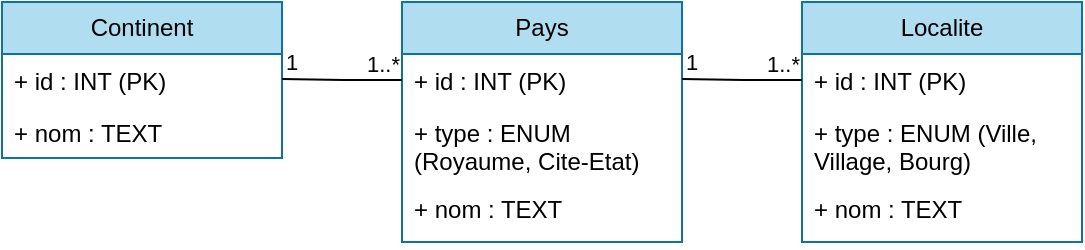 <mxfile version="27.1.4">
  <diagram name="Page-1" id="y4mOB2nKH5gZpXuVBQw_">
    <mxGraphModel dx="1042" dy="622" grid="1" gridSize="10" guides="1" tooltips="1" connect="1" arrows="1" fold="1" page="1" pageScale="1" pageWidth="827" pageHeight="1169" math="0" shadow="0">
      <root>
        <mxCell id="0" />
        <mxCell id="1" parent="0" />
        <mxCell id="kVc0vEzlieYLhaQhBmGk-24" value="Continent" style="swimlane;fontStyle=0;childLayout=stackLayout;horizontal=1;startSize=26;fillColor=#b1ddf0;horizontalStack=0;resizeParent=1;resizeParentMax=0;resizeLast=0;collapsible=1;marginBottom=0;whiteSpace=wrap;html=1;strokeColor=#10739e;" vertex="1" parent="1">
          <mxGeometry x="40" y="40" width="140" height="78" as="geometry" />
        </mxCell>
        <mxCell id="kVc0vEzlieYLhaQhBmGk-25" value="+ id : INT (PK)" style="text;strokeColor=none;fillColor=none;align=left;verticalAlign=top;spacingLeft=4;spacingRight=4;overflow=hidden;rotatable=0;points=[[0,0.5],[1,0.5]];portConstraint=eastwest;whiteSpace=wrap;html=1;" vertex="1" parent="kVc0vEzlieYLhaQhBmGk-24">
          <mxGeometry y="26" width="140" height="26" as="geometry" />
        </mxCell>
        <mxCell id="kVc0vEzlieYLhaQhBmGk-26" value="+ nom : TEXT" style="text;strokeColor=none;fillColor=none;align=left;verticalAlign=top;spacingLeft=4;spacingRight=4;overflow=hidden;rotatable=0;points=[[0,0.5],[1,0.5]];portConstraint=eastwest;whiteSpace=wrap;html=1;" vertex="1" parent="kVc0vEzlieYLhaQhBmGk-24">
          <mxGeometry y="52" width="140" height="26" as="geometry" />
        </mxCell>
        <mxCell id="kVc0vEzlieYLhaQhBmGk-28" value="Pays" style="swimlane;fontStyle=0;childLayout=stackLayout;horizontal=1;startSize=26;fillColor=#b1ddf0;horizontalStack=0;resizeParent=1;resizeParentMax=0;resizeLast=0;collapsible=1;marginBottom=0;whiteSpace=wrap;html=1;strokeColor=#10739e;" vertex="1" parent="1">
          <mxGeometry x="240" y="40" width="140" height="120" as="geometry" />
        </mxCell>
        <mxCell id="kVc0vEzlieYLhaQhBmGk-29" value="+ id : INT (PK)" style="text;strokeColor=none;fillColor=none;align=left;verticalAlign=top;spacingLeft=4;spacingRight=4;overflow=hidden;rotatable=0;points=[[0,0.5],[1,0.5]];portConstraint=eastwest;whiteSpace=wrap;html=1;" vertex="1" parent="kVc0vEzlieYLhaQhBmGk-28">
          <mxGeometry y="26" width="140" height="26" as="geometry" />
        </mxCell>
        <mxCell id="kVc0vEzlieYLhaQhBmGk-30" value="+ type : ENUM (Royaume, Cite-Etat)" style="text;strokeColor=none;fillColor=none;align=left;verticalAlign=top;spacingLeft=4;spacingRight=4;overflow=hidden;rotatable=0;points=[[0,0.5],[1,0.5]];portConstraint=eastwest;whiteSpace=wrap;html=1;" vertex="1" parent="kVc0vEzlieYLhaQhBmGk-28">
          <mxGeometry y="52" width="140" height="38" as="geometry" />
        </mxCell>
        <mxCell id="kVc0vEzlieYLhaQhBmGk-31" value="+ nom : TEXT" style="text;strokeColor=none;fillColor=none;align=left;verticalAlign=top;spacingLeft=4;spacingRight=4;overflow=hidden;rotatable=0;points=[[0,0.5],[1,0.5]];portConstraint=eastwest;whiteSpace=wrap;html=1;" vertex="1" parent="kVc0vEzlieYLhaQhBmGk-28">
          <mxGeometry y="90" width="140" height="30" as="geometry" />
        </mxCell>
        <mxCell id="kVc0vEzlieYLhaQhBmGk-37" value="" style="endArrow=none;html=1;edgeStyle=orthogonalEdgeStyle;rounded=0;" edge="1" parent="1">
          <mxGeometry relative="1" as="geometry">
            <mxPoint x="180" y="78.5" as="sourcePoint" />
            <mxPoint x="240" y="79" as="targetPoint" />
          </mxGeometry>
        </mxCell>
        <mxCell id="kVc0vEzlieYLhaQhBmGk-38" value="1" style="edgeLabel;resizable=0;html=1;align=left;verticalAlign=bottom;" connectable="0" vertex="1" parent="kVc0vEzlieYLhaQhBmGk-37">
          <mxGeometry x="-1" relative="1" as="geometry" />
        </mxCell>
        <mxCell id="kVc0vEzlieYLhaQhBmGk-39" value="1..*" style="edgeLabel;resizable=0;html=1;align=right;verticalAlign=bottom;" connectable="0" vertex="1" parent="kVc0vEzlieYLhaQhBmGk-37">
          <mxGeometry x="1" relative="1" as="geometry" />
        </mxCell>
        <mxCell id="kVc0vEzlieYLhaQhBmGk-41" value="Localite" style="swimlane;fontStyle=0;childLayout=stackLayout;horizontal=1;startSize=26;fillColor=#b1ddf0;horizontalStack=0;resizeParent=1;resizeParentMax=0;resizeLast=0;collapsible=1;marginBottom=0;whiteSpace=wrap;html=1;strokeColor=#10739e;" vertex="1" parent="1">
          <mxGeometry x="440" y="40" width="140" height="120" as="geometry" />
        </mxCell>
        <mxCell id="kVc0vEzlieYLhaQhBmGk-42" value="+ id : INT (PK)" style="text;strokeColor=none;fillColor=none;align=left;verticalAlign=top;spacingLeft=4;spacingRight=4;overflow=hidden;rotatable=0;points=[[0,0.5],[1,0.5]];portConstraint=eastwest;whiteSpace=wrap;html=1;" vertex="1" parent="kVc0vEzlieYLhaQhBmGk-41">
          <mxGeometry y="26" width="140" height="26" as="geometry" />
        </mxCell>
        <mxCell id="kVc0vEzlieYLhaQhBmGk-43" value="+ type : ENUM (Ville, Village, Bourg)" style="text;strokeColor=none;fillColor=none;align=left;verticalAlign=top;spacingLeft=4;spacingRight=4;overflow=hidden;rotatable=0;points=[[0,0.5],[1,0.5]];portConstraint=eastwest;whiteSpace=wrap;html=1;" vertex="1" parent="kVc0vEzlieYLhaQhBmGk-41">
          <mxGeometry y="52" width="140" height="38" as="geometry" />
        </mxCell>
        <mxCell id="kVc0vEzlieYLhaQhBmGk-44" value="+ nom : TEXT" style="text;strokeColor=none;fillColor=none;align=left;verticalAlign=top;spacingLeft=4;spacingRight=4;overflow=hidden;rotatable=0;points=[[0,0.5],[1,0.5]];portConstraint=eastwest;whiteSpace=wrap;html=1;" vertex="1" parent="kVc0vEzlieYLhaQhBmGk-41">
          <mxGeometry y="90" width="140" height="30" as="geometry" />
        </mxCell>
        <mxCell id="kVc0vEzlieYLhaQhBmGk-45" value="" style="endArrow=none;html=1;edgeStyle=orthogonalEdgeStyle;rounded=0;" edge="1" parent="1">
          <mxGeometry relative="1" as="geometry">
            <mxPoint x="380" y="78.5" as="sourcePoint" />
            <mxPoint x="440" y="79" as="targetPoint" />
          </mxGeometry>
        </mxCell>
        <mxCell id="kVc0vEzlieYLhaQhBmGk-46" value="1" style="edgeLabel;resizable=0;html=1;align=left;verticalAlign=bottom;" connectable="0" vertex="1" parent="kVc0vEzlieYLhaQhBmGk-45">
          <mxGeometry x="-1" relative="1" as="geometry" />
        </mxCell>
        <mxCell id="kVc0vEzlieYLhaQhBmGk-47" value="1..*" style="edgeLabel;resizable=0;html=1;align=right;verticalAlign=bottom;" connectable="0" vertex="1" parent="kVc0vEzlieYLhaQhBmGk-45">
          <mxGeometry x="1" relative="1" as="geometry" />
        </mxCell>
      </root>
    </mxGraphModel>
  </diagram>
</mxfile>
